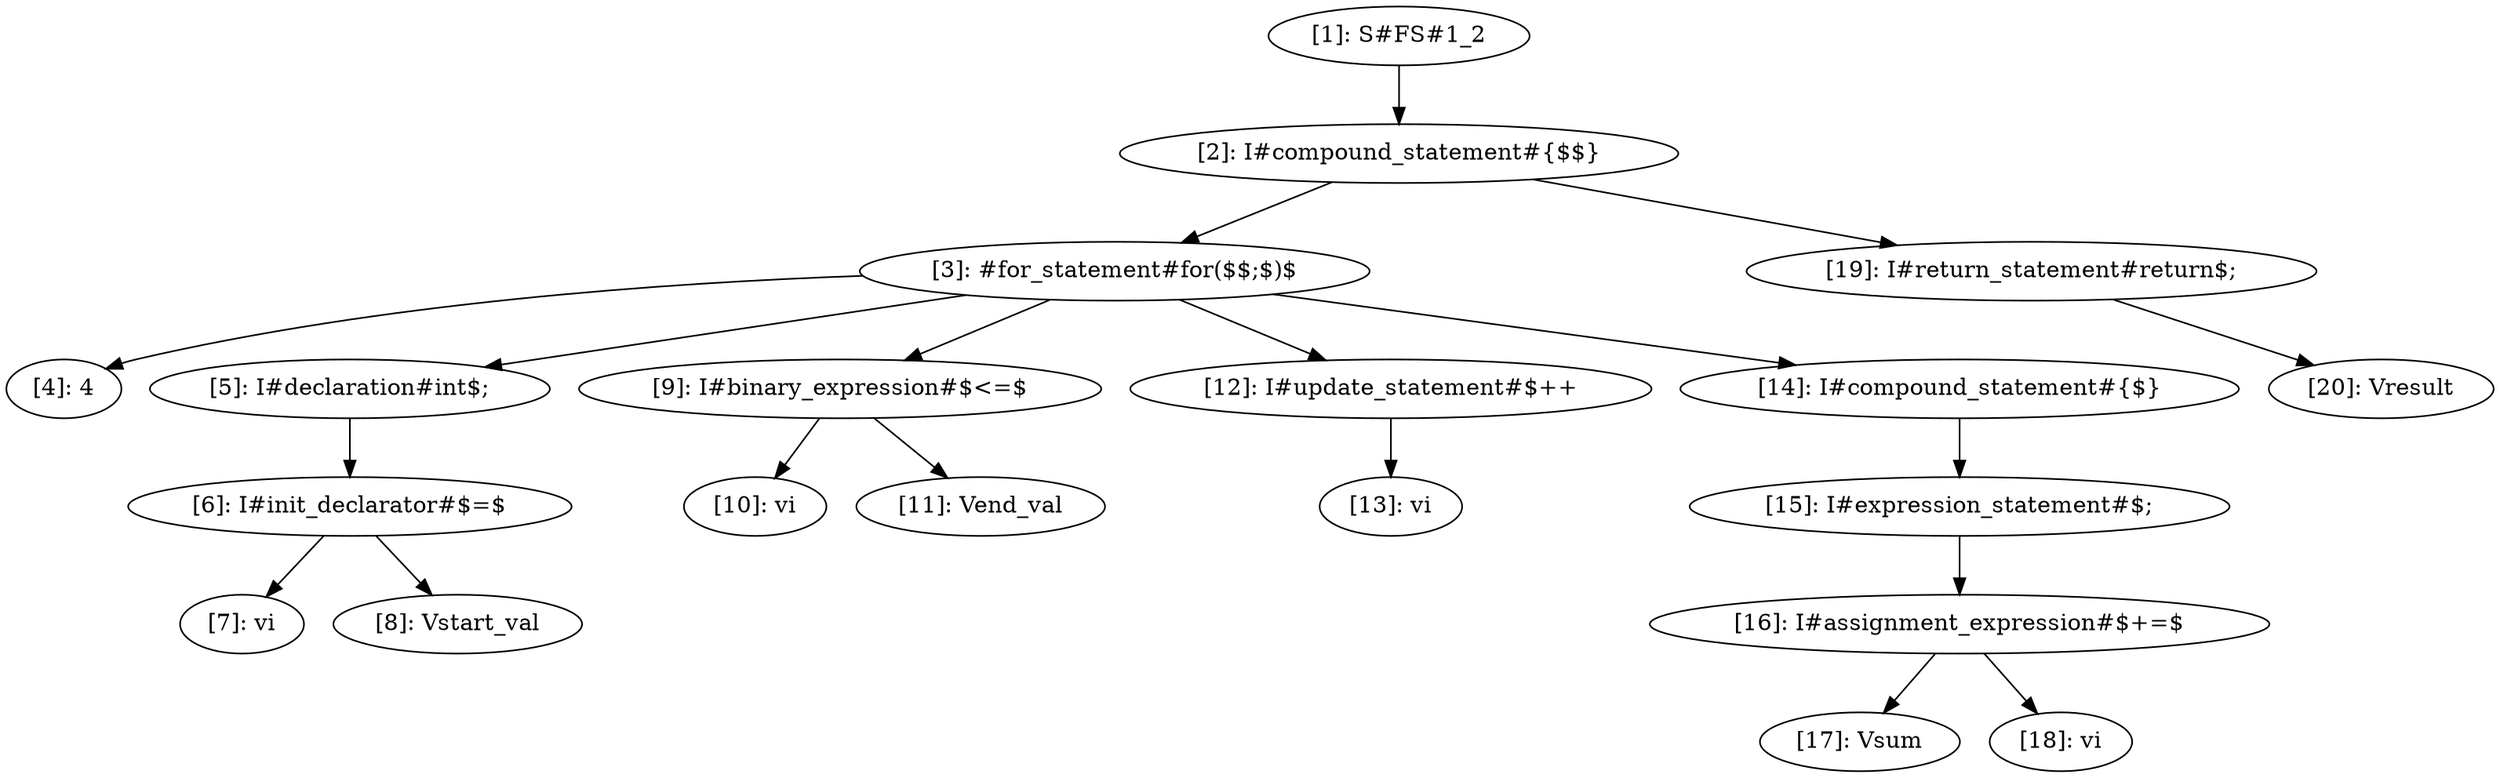 digraph CASS {
  node [shape=ellipse];
  n1 [label="[1]: S#FS#1_2"];
  n2 [label="[2]: I#compound_statement#{$$}"];
  n3 [label="[3]: #for_statement#for($$;$)$"];
  n4 [label="[4]: 4"];
  n5 [label="[5]: I#declaration#int$;"];
  n6 [label="[6]: I#init_declarator#$=$"];
  n7 [label="[7]: vi"];
  n8 [label="[8]: Vstart_val"];
  n9 [label="[9]: I#binary_expression#$<=$"];
  n10 [label="[10]: vi"];
  n11 [label="[11]: Vend_val"];
  n12 [label="[12]: I#update_statement#$++"];
  n13 [label="[13]: vi"];
  n14 [label="[14]: I#compound_statement#{$}"];
  n15 [label="[15]: I#expression_statement#$;"];
  n16 [label="[16]: I#assignment_expression#$+=$"];
  n17 [label="[17]: Vsum"];
  n18 [label="[18]: vi"];
  n19 [label="[19]: I#return_statement#return$;"];
  n20 [label="[20]: Vresult"];
  n1 -> n2;
  n2 -> n3;
  n3 -> n4;
  n3 -> n5;
  n5 -> n6;
  n6 -> n7;
  n6 -> n8;
  n3 -> n9;
  n9 -> n10;
  n9 -> n11;
  n3 -> n12;
  n12 -> n13;
  n3 -> n14;
  n14 -> n15;
  n15 -> n16;
  n16 -> n17;
  n16 -> n18;
  n2 -> n19;
  n19 -> n20;
}